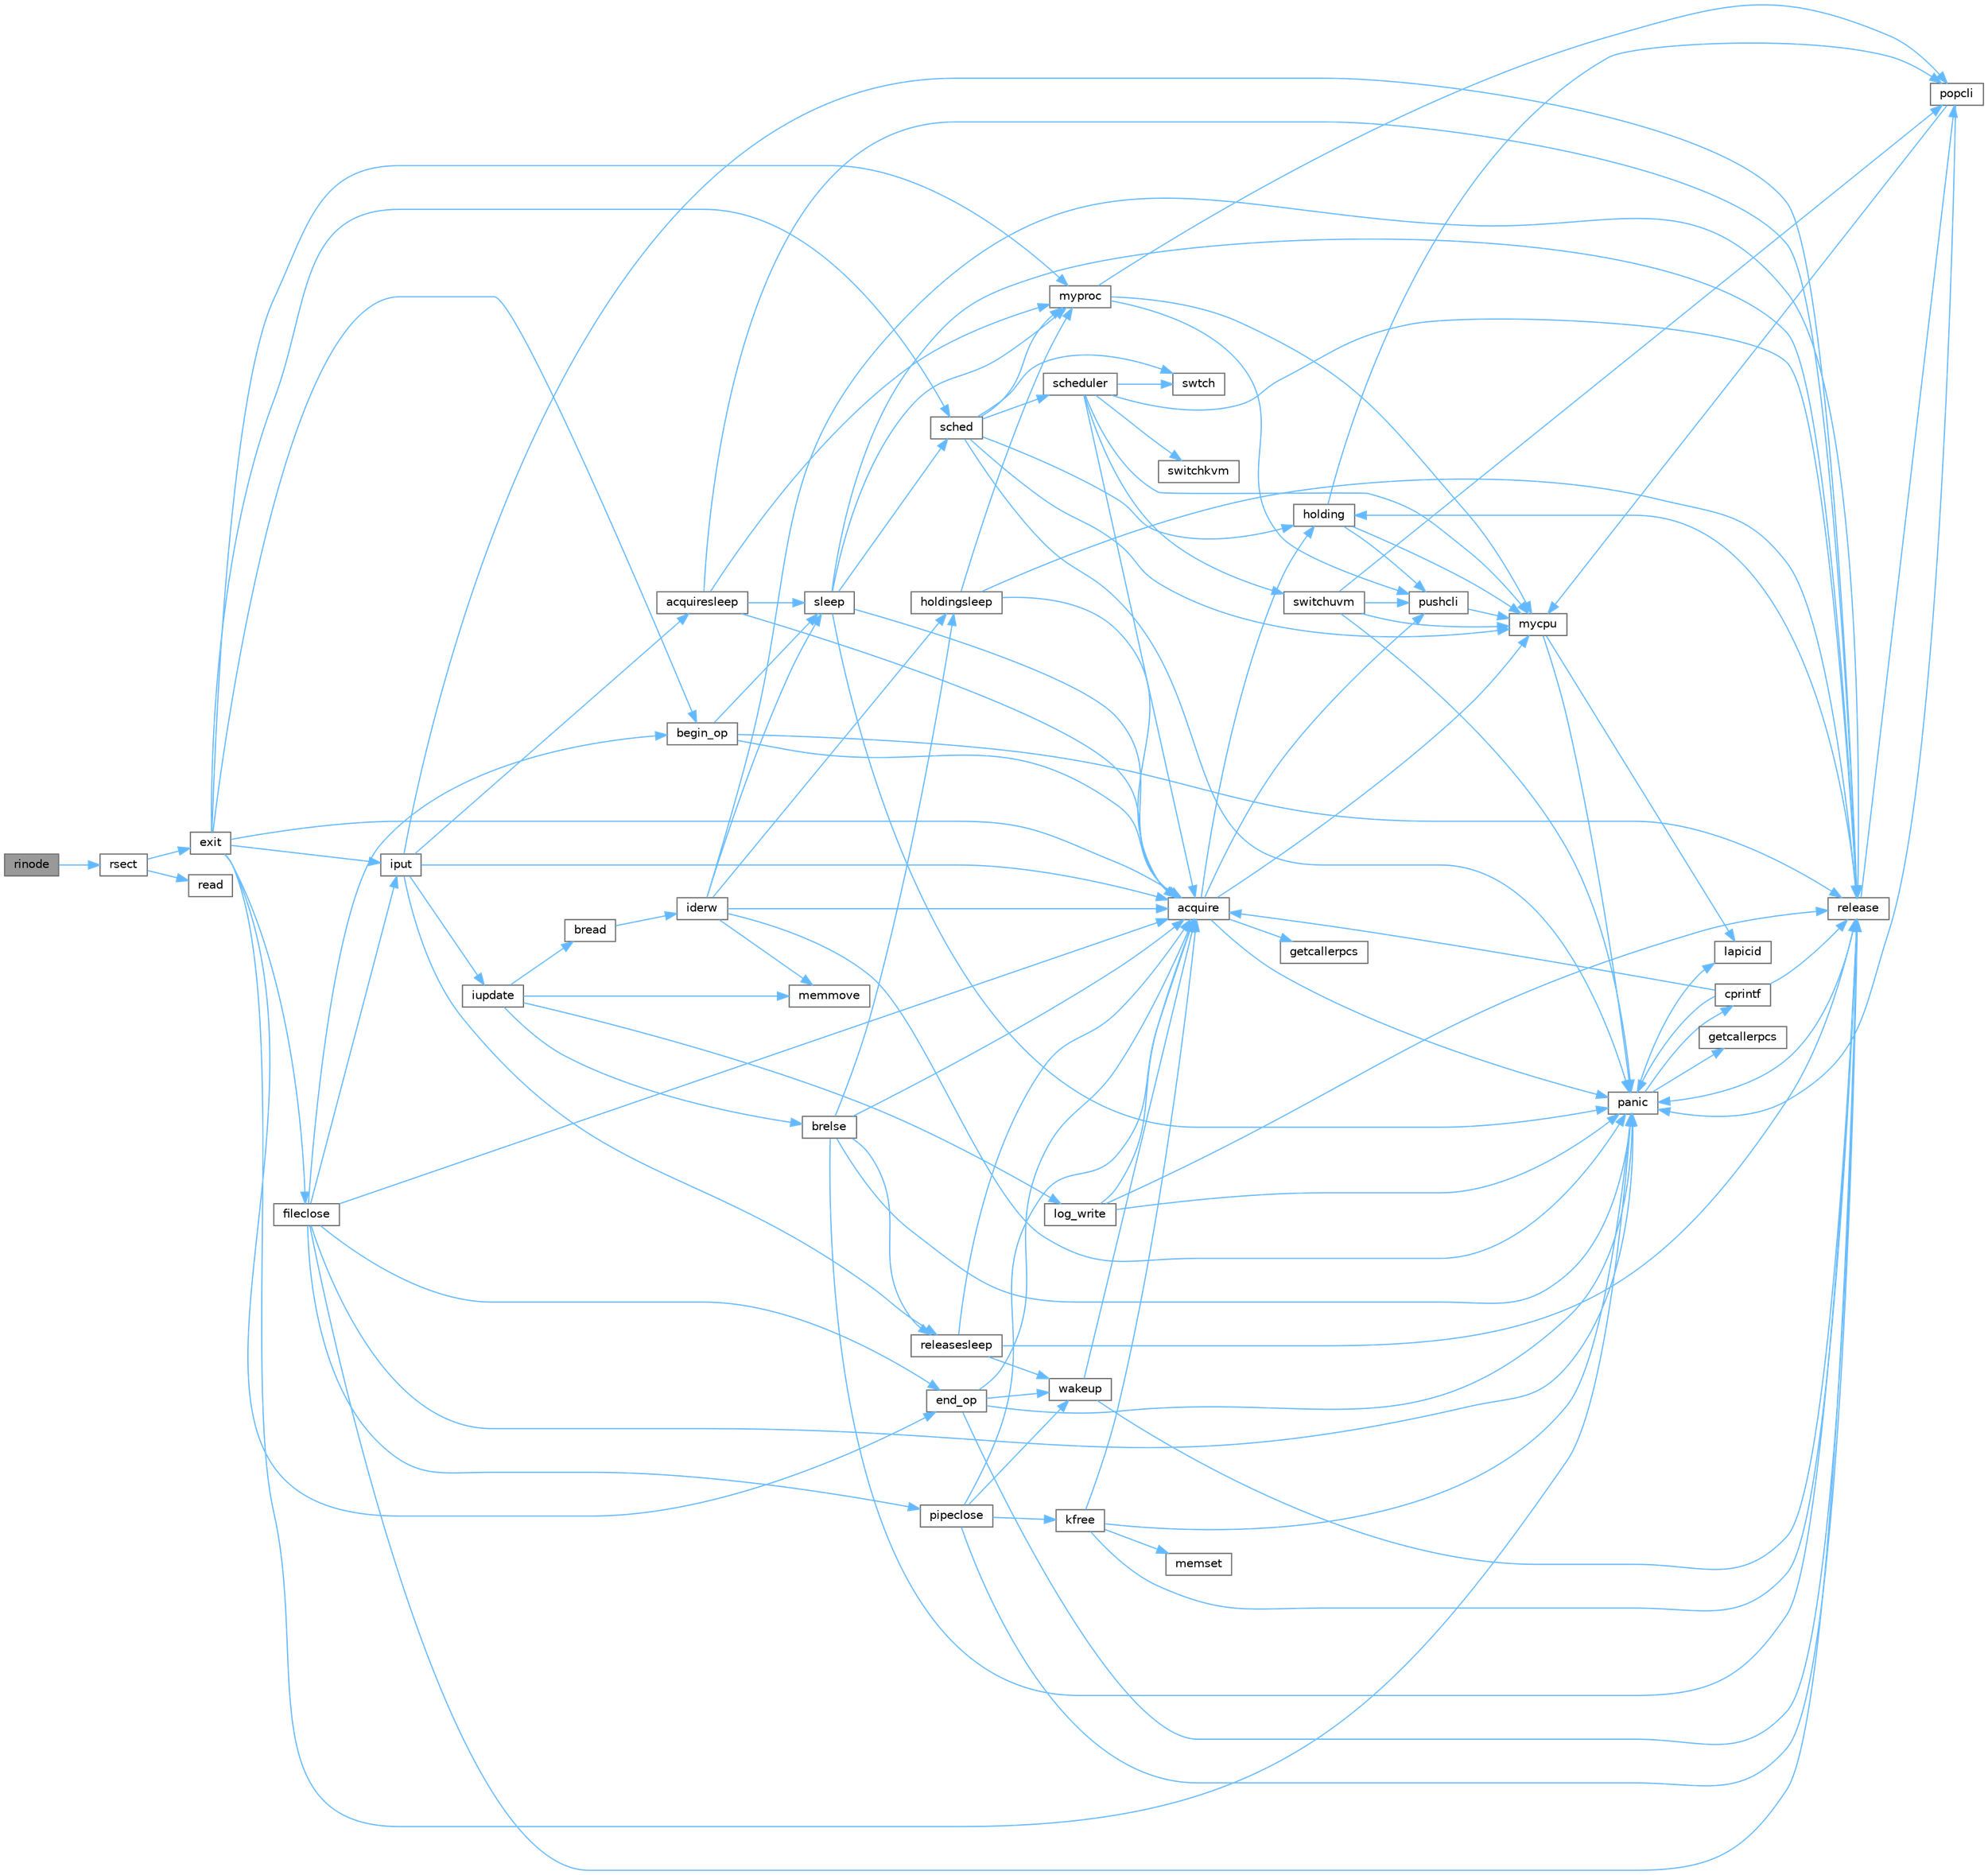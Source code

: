 digraph "rinode"
{
 // LATEX_PDF_SIZE
  bgcolor="transparent";
  edge [fontname=Helvetica,fontsize=10,labelfontname=Helvetica,labelfontsize=10];
  node [fontname=Helvetica,fontsize=10,shape=box,height=0.2,width=0.4];
  rankdir="LR";
  Node1 [id="Node000001",label="rinode",height=0.2,width=0.4,color="gray40", fillcolor="grey60", style="filled", fontcolor="black",tooltip=" "];
  Node1 -> Node2 [id="edge116_Node000001_Node000002",color="steelblue1",style="solid",tooltip=" "];
  Node2 [id="Node000002",label="rsect",height=0.2,width=0.4,color="grey40", fillcolor="white", style="filled",URL="$d7/d1f/mkfs_8c.html#a22ea835ad23cd716a962f30e4882ee80",tooltip=" "];
  Node2 -> Node3 [id="edge117_Node000002_Node000003",color="steelblue1",style="solid",tooltip=" "];
  Node3 [id="Node000003",label="exit",height=0.2,width=0.4,color="grey40", fillcolor="white", style="filled",URL="$d3/dda/proc_8c.html#aaf98ef7cdde3a0dfb2e49919de3298b1",tooltip=" "];
  Node3 -> Node4 [id="edge118_Node000003_Node000004",color="steelblue1",style="solid",tooltip=" "];
  Node4 [id="Node000004",label="acquire",height=0.2,width=0.4,color="grey40", fillcolor="white", style="filled",URL="$d3/d2d/spinlock_8c.html#aed377f16a085b00de3a4b32392adbdfb",tooltip=" "];
  Node4 -> Node5 [id="edge119_Node000004_Node000005",color="steelblue1",style="solid",tooltip=" "];
  Node5 [id="Node000005",label="getcallerpcs",height=0.2,width=0.4,color="grey40", fillcolor="white", style="filled",URL="$d3/d2d/spinlock_8c.html#a6ac35304ea80f01086b47edcc2328010",tooltip=" "];
  Node4 -> Node6 [id="edge120_Node000004_Node000006",color="steelblue1",style="solid",tooltip=" "];
  Node6 [id="Node000006",label="holding",height=0.2,width=0.4,color="grey40", fillcolor="white", style="filled",URL="$d3/d2d/spinlock_8c.html#aea48df3e5cfb903179ad3dc78ab502d9",tooltip=" "];
  Node6 -> Node7 [id="edge121_Node000006_Node000007",color="steelblue1",style="solid",tooltip=" "];
  Node7 [id="Node000007",label="mycpu",height=0.2,width=0.4,color="grey40", fillcolor="white", style="filled",URL="$d3/dda/proc_8c.html#ad427959ad025dabd8cd393b27ec39160",tooltip=" "];
  Node7 -> Node8 [id="edge122_Node000007_Node000008",color="steelblue1",style="solid",tooltip=" "];
  Node8 [id="Node000008",label="lapicid",height=0.2,width=0.4,color="grey40", fillcolor="white", style="filled",URL="$dc/df6/lapic_8c.html#a627f7996b64f99d885244a5102c85164",tooltip=" "];
  Node7 -> Node9 [id="edge123_Node000007_Node000009",color="steelblue1",style="solid",tooltip=" "];
  Node9 [id="Node000009",label="panic",height=0.2,width=0.4,color="grey40", fillcolor="white", style="filled",URL="$d0/d56/console_8c.html#a95c0aca5d6d7487933984f08b189917a",tooltip=" "];
  Node9 -> Node10 [id="edge124_Node000009_Node000010",color="steelblue1",style="solid",tooltip=" "];
  Node10 [id="Node000010",label="cprintf",height=0.2,width=0.4,color="grey40", fillcolor="white", style="filled",URL="$d0/d56/console_8c.html#a90f0742d846503e4ed1804f1df421ec6",tooltip=" "];
  Node10 -> Node4 [id="edge125_Node000010_Node000004",color="steelblue1",style="solid",tooltip=" "];
  Node10 -> Node9 [id="edge126_Node000010_Node000009",color="steelblue1",style="solid",tooltip=" "];
  Node10 -> Node11 [id="edge127_Node000010_Node000011",color="steelblue1",style="solid",tooltip=" "];
  Node11 [id="Node000011",label="release",height=0.2,width=0.4,color="grey40", fillcolor="white", style="filled",URL="$d3/d2d/spinlock_8c.html#a1cee376aa9a00e754bf5481cd5f3d97b",tooltip=" "];
  Node11 -> Node6 [id="edge128_Node000011_Node000006",color="steelblue1",style="solid",tooltip=" "];
  Node11 -> Node9 [id="edge129_Node000011_Node000009",color="steelblue1",style="solid",tooltip=" "];
  Node11 -> Node12 [id="edge130_Node000011_Node000012",color="steelblue1",style="solid",tooltip=" "];
  Node12 [id="Node000012",label="popcli",height=0.2,width=0.4,color="grey40", fillcolor="white", style="filled",URL="$d3/d2d/spinlock_8c.html#ae3424f669269fef400ce29c3aeb43fdb",tooltip=" "];
  Node12 -> Node7 [id="edge131_Node000012_Node000007",color="steelblue1",style="solid",tooltip=" "];
  Node12 -> Node9 [id="edge132_Node000012_Node000009",color="steelblue1",style="solid",tooltip=" "];
  Node9 -> Node13 [id="edge133_Node000009_Node000013",color="steelblue1",style="solid",tooltip=" "];
  Node13 [id="Node000013",label="getcallerpcs",height=0.2,width=0.4,color="grey40", fillcolor="white", style="filled",URL="$d5/d64/defs_8h.html#a4105de9e2969515d6c6c795c4386f69f",tooltip=" "];
  Node9 -> Node8 [id="edge134_Node000009_Node000008",color="steelblue1",style="solid",tooltip=" "];
  Node6 -> Node12 [id="edge135_Node000006_Node000012",color="steelblue1",style="solid",tooltip=" "];
  Node6 -> Node14 [id="edge136_Node000006_Node000014",color="steelblue1",style="solid",tooltip=" "];
  Node14 [id="Node000014",label="pushcli",height=0.2,width=0.4,color="grey40", fillcolor="white", style="filled",URL="$d3/d2d/spinlock_8c.html#a206b749d1b7768dadce61cbcde7e0f1c",tooltip=" "];
  Node14 -> Node7 [id="edge137_Node000014_Node000007",color="steelblue1",style="solid",tooltip=" "];
  Node4 -> Node7 [id="edge138_Node000004_Node000007",color="steelblue1",style="solid",tooltip=" "];
  Node4 -> Node9 [id="edge139_Node000004_Node000009",color="steelblue1",style="solid",tooltip=" "];
  Node4 -> Node14 [id="edge140_Node000004_Node000014",color="steelblue1",style="solid",tooltip=" "];
  Node3 -> Node15 [id="edge141_Node000003_Node000015",color="steelblue1",style="solid",tooltip=" "];
  Node15 [id="Node000015",label="begin_op",height=0.2,width=0.4,color="grey40", fillcolor="white", style="filled",URL="$d7/df8/log_8c.html#ac96aa31ffc0500e749c62c4d377c21c9",tooltip=" "];
  Node15 -> Node4 [id="edge142_Node000015_Node000004",color="steelblue1",style="solid",tooltip=" "];
  Node15 -> Node11 [id="edge143_Node000015_Node000011",color="steelblue1",style="solid",tooltip=" "];
  Node15 -> Node16 [id="edge144_Node000015_Node000016",color="steelblue1",style="solid",tooltip=" "];
  Node16 [id="Node000016",label="sleep",height=0.2,width=0.4,color="grey40", fillcolor="white", style="filled",URL="$d3/dda/proc_8c.html#ae70cc0370342e46f6db3bec367232457",tooltip=" "];
  Node16 -> Node4 [id="edge145_Node000016_Node000004",color="steelblue1",style="solid",tooltip=" "];
  Node16 -> Node17 [id="edge146_Node000016_Node000017",color="steelblue1",style="solid",tooltip=" "];
  Node17 [id="Node000017",label="myproc",height=0.2,width=0.4,color="grey40", fillcolor="white", style="filled",URL="$d3/dda/proc_8c.html#a41af0935f3989aae450cf8988cd9c3a9",tooltip=" "];
  Node17 -> Node7 [id="edge147_Node000017_Node000007",color="steelblue1",style="solid",tooltip=" "];
  Node17 -> Node12 [id="edge148_Node000017_Node000012",color="steelblue1",style="solid",tooltip=" "];
  Node17 -> Node14 [id="edge149_Node000017_Node000014",color="steelblue1",style="solid",tooltip=" "];
  Node16 -> Node9 [id="edge150_Node000016_Node000009",color="steelblue1",style="solid",tooltip=" "];
  Node16 -> Node11 [id="edge151_Node000016_Node000011",color="steelblue1",style="solid",tooltip=" "];
  Node16 -> Node18 [id="edge152_Node000016_Node000018",color="steelblue1",style="solid",tooltip=" "];
  Node18 [id="Node000018",label="sched",height=0.2,width=0.4,color="grey40", fillcolor="white", style="filled",URL="$d3/dda/proc_8c.html#ad788da91743c333b5bed7c4a0dd12365",tooltip=" "];
  Node18 -> Node6 [id="edge153_Node000018_Node000006",color="steelblue1",style="solid",tooltip=" "];
  Node18 -> Node7 [id="edge154_Node000018_Node000007",color="steelblue1",style="solid",tooltip=" "];
  Node18 -> Node17 [id="edge155_Node000018_Node000017",color="steelblue1",style="solid",tooltip=" "];
  Node18 -> Node9 [id="edge156_Node000018_Node000009",color="steelblue1",style="solid",tooltip=" "];
  Node18 -> Node19 [id="edge157_Node000018_Node000019",color="steelblue1",style="solid",tooltip=" "];
  Node19 [id="Node000019",label="scheduler",height=0.2,width=0.4,color="grey40", fillcolor="white", style="filled",URL="$d3/dda/proc_8c.html#a9fa00b0be5d3c4781048861e2506eb63",tooltip=" "];
  Node19 -> Node4 [id="edge158_Node000019_Node000004",color="steelblue1",style="solid",tooltip=" "];
  Node19 -> Node7 [id="edge159_Node000019_Node000007",color="steelblue1",style="solid",tooltip=" "];
  Node19 -> Node11 [id="edge160_Node000019_Node000011",color="steelblue1",style="solid",tooltip=" "];
  Node19 -> Node20 [id="edge161_Node000019_Node000020",color="steelblue1",style="solid",tooltip=" "];
  Node20 [id="Node000020",label="switchkvm",height=0.2,width=0.4,color="grey40", fillcolor="white", style="filled",URL="$de/de9/vm_8c.html#a02ca0670bc1fe12e38453082631ff360",tooltip=" "];
  Node19 -> Node21 [id="edge162_Node000019_Node000021",color="steelblue1",style="solid",tooltip=" "];
  Node21 [id="Node000021",label="switchuvm",height=0.2,width=0.4,color="grey40", fillcolor="white", style="filled",URL="$de/de9/vm_8c.html#a87c90f0ab2a1b11c2b55f4e483bb8493",tooltip=" "];
  Node21 -> Node7 [id="edge163_Node000021_Node000007",color="steelblue1",style="solid",tooltip=" "];
  Node21 -> Node9 [id="edge164_Node000021_Node000009",color="steelblue1",style="solid",tooltip=" "];
  Node21 -> Node12 [id="edge165_Node000021_Node000012",color="steelblue1",style="solid",tooltip=" "];
  Node21 -> Node14 [id="edge166_Node000021_Node000014",color="steelblue1",style="solid",tooltip=" "];
  Node19 -> Node22 [id="edge167_Node000019_Node000022",color="steelblue1",style="solid",tooltip=" "];
  Node22 [id="Node000022",label="swtch",height=0.2,width=0.4,color="grey40", fillcolor="white", style="filled",URL="$d5/d64/defs_8h.html#a1d9e7047d3dfb57809a2541d8387705e",tooltip=" "];
  Node18 -> Node22 [id="edge168_Node000018_Node000022",color="steelblue1",style="solid",tooltip=" "];
  Node3 -> Node23 [id="edge169_Node000003_Node000023",color="steelblue1",style="solid",tooltip=" "];
  Node23 [id="Node000023",label="end_op",height=0.2,width=0.4,color="grey40", fillcolor="white", style="filled",URL="$d7/df8/log_8c.html#ac0f12be0ca0de555e60b27b06a57a65b",tooltip=" "];
  Node23 -> Node4 [id="edge170_Node000023_Node000004",color="steelblue1",style="solid",tooltip=" "];
  Node23 -> Node9 [id="edge171_Node000023_Node000009",color="steelblue1",style="solid",tooltip=" "];
  Node23 -> Node11 [id="edge172_Node000023_Node000011",color="steelblue1",style="solid",tooltip=" "];
  Node23 -> Node24 [id="edge173_Node000023_Node000024",color="steelblue1",style="solid",tooltip=" "];
  Node24 [id="Node000024",label="wakeup",height=0.2,width=0.4,color="grey40", fillcolor="white", style="filled",URL="$d3/dda/proc_8c.html#a4a34d9f03e436cfa09b88f735f6ee952",tooltip=" "];
  Node24 -> Node4 [id="edge174_Node000024_Node000004",color="steelblue1",style="solid",tooltip=" "];
  Node24 -> Node11 [id="edge175_Node000024_Node000011",color="steelblue1",style="solid",tooltip=" "];
  Node3 -> Node25 [id="edge176_Node000003_Node000025",color="steelblue1",style="solid",tooltip=" "];
  Node25 [id="Node000025",label="fileclose",height=0.2,width=0.4,color="grey40", fillcolor="white", style="filled",URL="$d6/d13/file_8c.html#ae557c81ab89c24219146144bb6adaa2c",tooltip=" "];
  Node25 -> Node4 [id="edge177_Node000025_Node000004",color="steelblue1",style="solid",tooltip=" "];
  Node25 -> Node15 [id="edge178_Node000025_Node000015",color="steelblue1",style="solid",tooltip=" "];
  Node25 -> Node23 [id="edge179_Node000025_Node000023",color="steelblue1",style="solid",tooltip=" "];
  Node25 -> Node26 [id="edge180_Node000025_Node000026",color="steelblue1",style="solid",tooltip=" "];
  Node26 [id="Node000026",label="iput",height=0.2,width=0.4,color="grey40", fillcolor="white", style="filled",URL="$d2/d5a/fs_8c.html#ab3c447f135c68e4c3c1f8d5866f6e77b",tooltip=" "];
  Node26 -> Node4 [id="edge181_Node000026_Node000004",color="steelblue1",style="solid",tooltip=" "];
  Node26 -> Node27 [id="edge182_Node000026_Node000027",color="steelblue1",style="solid",tooltip=" "];
  Node27 [id="Node000027",label="acquiresleep",height=0.2,width=0.4,color="grey40", fillcolor="white", style="filled",URL="$d8/dd1/sleeplock_8c.html#aaad2d7a86d4859982dd9a132f5128ff2",tooltip=" "];
  Node27 -> Node4 [id="edge183_Node000027_Node000004",color="steelblue1",style="solid",tooltip=" "];
  Node27 -> Node17 [id="edge184_Node000027_Node000017",color="steelblue1",style="solid",tooltip=" "];
  Node27 -> Node11 [id="edge185_Node000027_Node000011",color="steelblue1",style="solid",tooltip=" "];
  Node27 -> Node16 [id="edge186_Node000027_Node000016",color="steelblue1",style="solid",tooltip=" "];
  Node26 -> Node28 [id="edge187_Node000026_Node000028",color="steelblue1",style="solid",tooltip=" "];
  Node28 [id="Node000028",label="iupdate",height=0.2,width=0.4,color="grey40", fillcolor="white", style="filled",URL="$d2/d5a/fs_8c.html#a7220afa8e5f4bea540eb95879ea7df6e",tooltip=" "];
  Node28 -> Node29 [id="edge188_Node000028_Node000029",color="steelblue1",style="solid",tooltip=" "];
  Node29 [id="Node000029",label="bread",height=0.2,width=0.4,color="grey40", fillcolor="white", style="filled",URL="$dc/de6/bio_8c.html#a30b8d2ef2300ed8e3d879a428fe39898",tooltip=" "];
  Node29 -> Node30 [id="edge189_Node000029_Node000030",color="steelblue1",style="solid",tooltip=" "];
  Node30 [id="Node000030",label="iderw",height=0.2,width=0.4,color="grey40", fillcolor="white", style="filled",URL="$da/d9b/memide_8c.html#a7f36b008f02088c86f76e98e05b55af5",tooltip=" "];
  Node30 -> Node4 [id="edge190_Node000030_Node000004",color="steelblue1",style="solid",tooltip=" "];
  Node30 -> Node31 [id="edge191_Node000030_Node000031",color="steelblue1",style="solid",tooltip=" "];
  Node31 [id="Node000031",label="holdingsleep",height=0.2,width=0.4,color="grey40", fillcolor="white", style="filled",URL="$d8/dd1/sleeplock_8c.html#a6fdbe54cbecd8fc67d74793b27adcf05",tooltip=" "];
  Node31 -> Node4 [id="edge192_Node000031_Node000004",color="steelblue1",style="solid",tooltip=" "];
  Node31 -> Node17 [id="edge193_Node000031_Node000017",color="steelblue1",style="solid",tooltip=" "];
  Node31 -> Node11 [id="edge194_Node000031_Node000011",color="steelblue1",style="solid",tooltip=" "];
  Node30 -> Node32 [id="edge195_Node000030_Node000032",color="steelblue1",style="solid",tooltip=" "];
  Node32 [id="Node000032",label="memmove",height=0.2,width=0.4,color="grey40", fillcolor="white", style="filled",URL="$d1/db0/string_8c.html#a07f97e2ed1ce37955192d52de8f4911f",tooltip=" "];
  Node30 -> Node9 [id="edge196_Node000030_Node000009",color="steelblue1",style="solid",tooltip=" "];
  Node30 -> Node11 [id="edge197_Node000030_Node000011",color="steelblue1",style="solid",tooltip=" "];
  Node30 -> Node16 [id="edge198_Node000030_Node000016",color="steelblue1",style="solid",tooltip=" "];
  Node28 -> Node33 [id="edge199_Node000028_Node000033",color="steelblue1",style="solid",tooltip=" "];
  Node33 [id="Node000033",label="brelse",height=0.2,width=0.4,color="grey40", fillcolor="white", style="filled",URL="$dc/de6/bio_8c.html#ab5335aeb503731104314321a78a6d727",tooltip=" "];
  Node33 -> Node4 [id="edge200_Node000033_Node000004",color="steelblue1",style="solid",tooltip=" "];
  Node33 -> Node31 [id="edge201_Node000033_Node000031",color="steelblue1",style="solid",tooltip=" "];
  Node33 -> Node9 [id="edge202_Node000033_Node000009",color="steelblue1",style="solid",tooltip=" "];
  Node33 -> Node11 [id="edge203_Node000033_Node000011",color="steelblue1",style="solid",tooltip=" "];
  Node33 -> Node34 [id="edge204_Node000033_Node000034",color="steelblue1",style="solid",tooltip=" "];
  Node34 [id="Node000034",label="releasesleep",height=0.2,width=0.4,color="grey40", fillcolor="white", style="filled",URL="$d8/dd1/sleeplock_8c.html#aa997067c2c9bfef15af6fa0a10c20f4a",tooltip=" "];
  Node34 -> Node4 [id="edge205_Node000034_Node000004",color="steelblue1",style="solid",tooltip=" "];
  Node34 -> Node11 [id="edge206_Node000034_Node000011",color="steelblue1",style="solid",tooltip=" "];
  Node34 -> Node24 [id="edge207_Node000034_Node000024",color="steelblue1",style="solid",tooltip=" "];
  Node28 -> Node35 [id="edge208_Node000028_Node000035",color="steelblue1",style="solid",tooltip=" "];
  Node35 [id="Node000035",label="log_write",height=0.2,width=0.4,color="grey40", fillcolor="white", style="filled",URL="$d7/df8/log_8c.html#a7eacb0fbebe5ce4c7d3ddea15908b13d",tooltip=" "];
  Node35 -> Node4 [id="edge209_Node000035_Node000004",color="steelblue1",style="solid",tooltip=" "];
  Node35 -> Node9 [id="edge210_Node000035_Node000009",color="steelblue1",style="solid",tooltip=" "];
  Node35 -> Node11 [id="edge211_Node000035_Node000011",color="steelblue1",style="solid",tooltip=" "];
  Node28 -> Node32 [id="edge212_Node000028_Node000032",color="steelblue1",style="solid",tooltip=" "];
  Node26 -> Node11 [id="edge213_Node000026_Node000011",color="steelblue1",style="solid",tooltip=" "];
  Node26 -> Node34 [id="edge214_Node000026_Node000034",color="steelblue1",style="solid",tooltip=" "];
  Node25 -> Node9 [id="edge215_Node000025_Node000009",color="steelblue1",style="solid",tooltip=" "];
  Node25 -> Node36 [id="edge216_Node000025_Node000036",color="steelblue1",style="solid",tooltip=" "];
  Node36 [id="Node000036",label="pipeclose",height=0.2,width=0.4,color="grey40", fillcolor="white", style="filled",URL="$d1/d47/pipe_8c.html#a48642f54734698f6f881ee07723292cb",tooltip=" "];
  Node36 -> Node4 [id="edge217_Node000036_Node000004",color="steelblue1",style="solid",tooltip=" "];
  Node36 -> Node37 [id="edge218_Node000036_Node000037",color="steelblue1",style="solid",tooltip=" "];
  Node37 [id="Node000037",label="kfree",height=0.2,width=0.4,color="grey40", fillcolor="white", style="filled",URL="$d4/def/kalloc_8c.html#aced59ecf8411235f6dffc065236711a5",tooltip=" "];
  Node37 -> Node4 [id="edge219_Node000037_Node000004",color="steelblue1",style="solid",tooltip=" "];
  Node37 -> Node38 [id="edge220_Node000037_Node000038",color="steelblue1",style="solid",tooltip=" "];
  Node38 [id="Node000038",label="memset",height=0.2,width=0.4,color="grey40", fillcolor="white", style="filled",URL="$db/d8a/ulib_8c.html#aa9cdc2409c15ccd5ee3b2031576f4093",tooltip=" "];
  Node37 -> Node9 [id="edge221_Node000037_Node000009",color="steelblue1",style="solid",tooltip=" "];
  Node37 -> Node11 [id="edge222_Node000037_Node000011",color="steelblue1",style="solid",tooltip=" "];
  Node36 -> Node11 [id="edge223_Node000036_Node000011",color="steelblue1",style="solid",tooltip=" "];
  Node36 -> Node24 [id="edge224_Node000036_Node000024",color="steelblue1",style="solid",tooltip=" "];
  Node25 -> Node11 [id="edge225_Node000025_Node000011",color="steelblue1",style="solid",tooltip=" "];
  Node3 -> Node26 [id="edge226_Node000003_Node000026",color="steelblue1",style="solid",tooltip=" "];
  Node3 -> Node17 [id="edge227_Node000003_Node000017",color="steelblue1",style="solid",tooltip=" "];
  Node3 -> Node9 [id="edge228_Node000003_Node000009",color="steelblue1",style="solid",tooltip=" "];
  Node3 -> Node18 [id="edge229_Node000003_Node000018",color="steelblue1",style="solid",tooltip=" "];
  Node2 -> Node39 [id="edge230_Node000002_Node000039",color="steelblue1",style="solid",tooltip=" "];
  Node39 [id="Node000039",label="read",height=0.2,width=0.4,color="grey40", fillcolor="white", style="filled",URL="$d8/ddb/user_8h.html#a2d73522d6354b8a141ecfaa9585a0c77",tooltip=" "];
}
